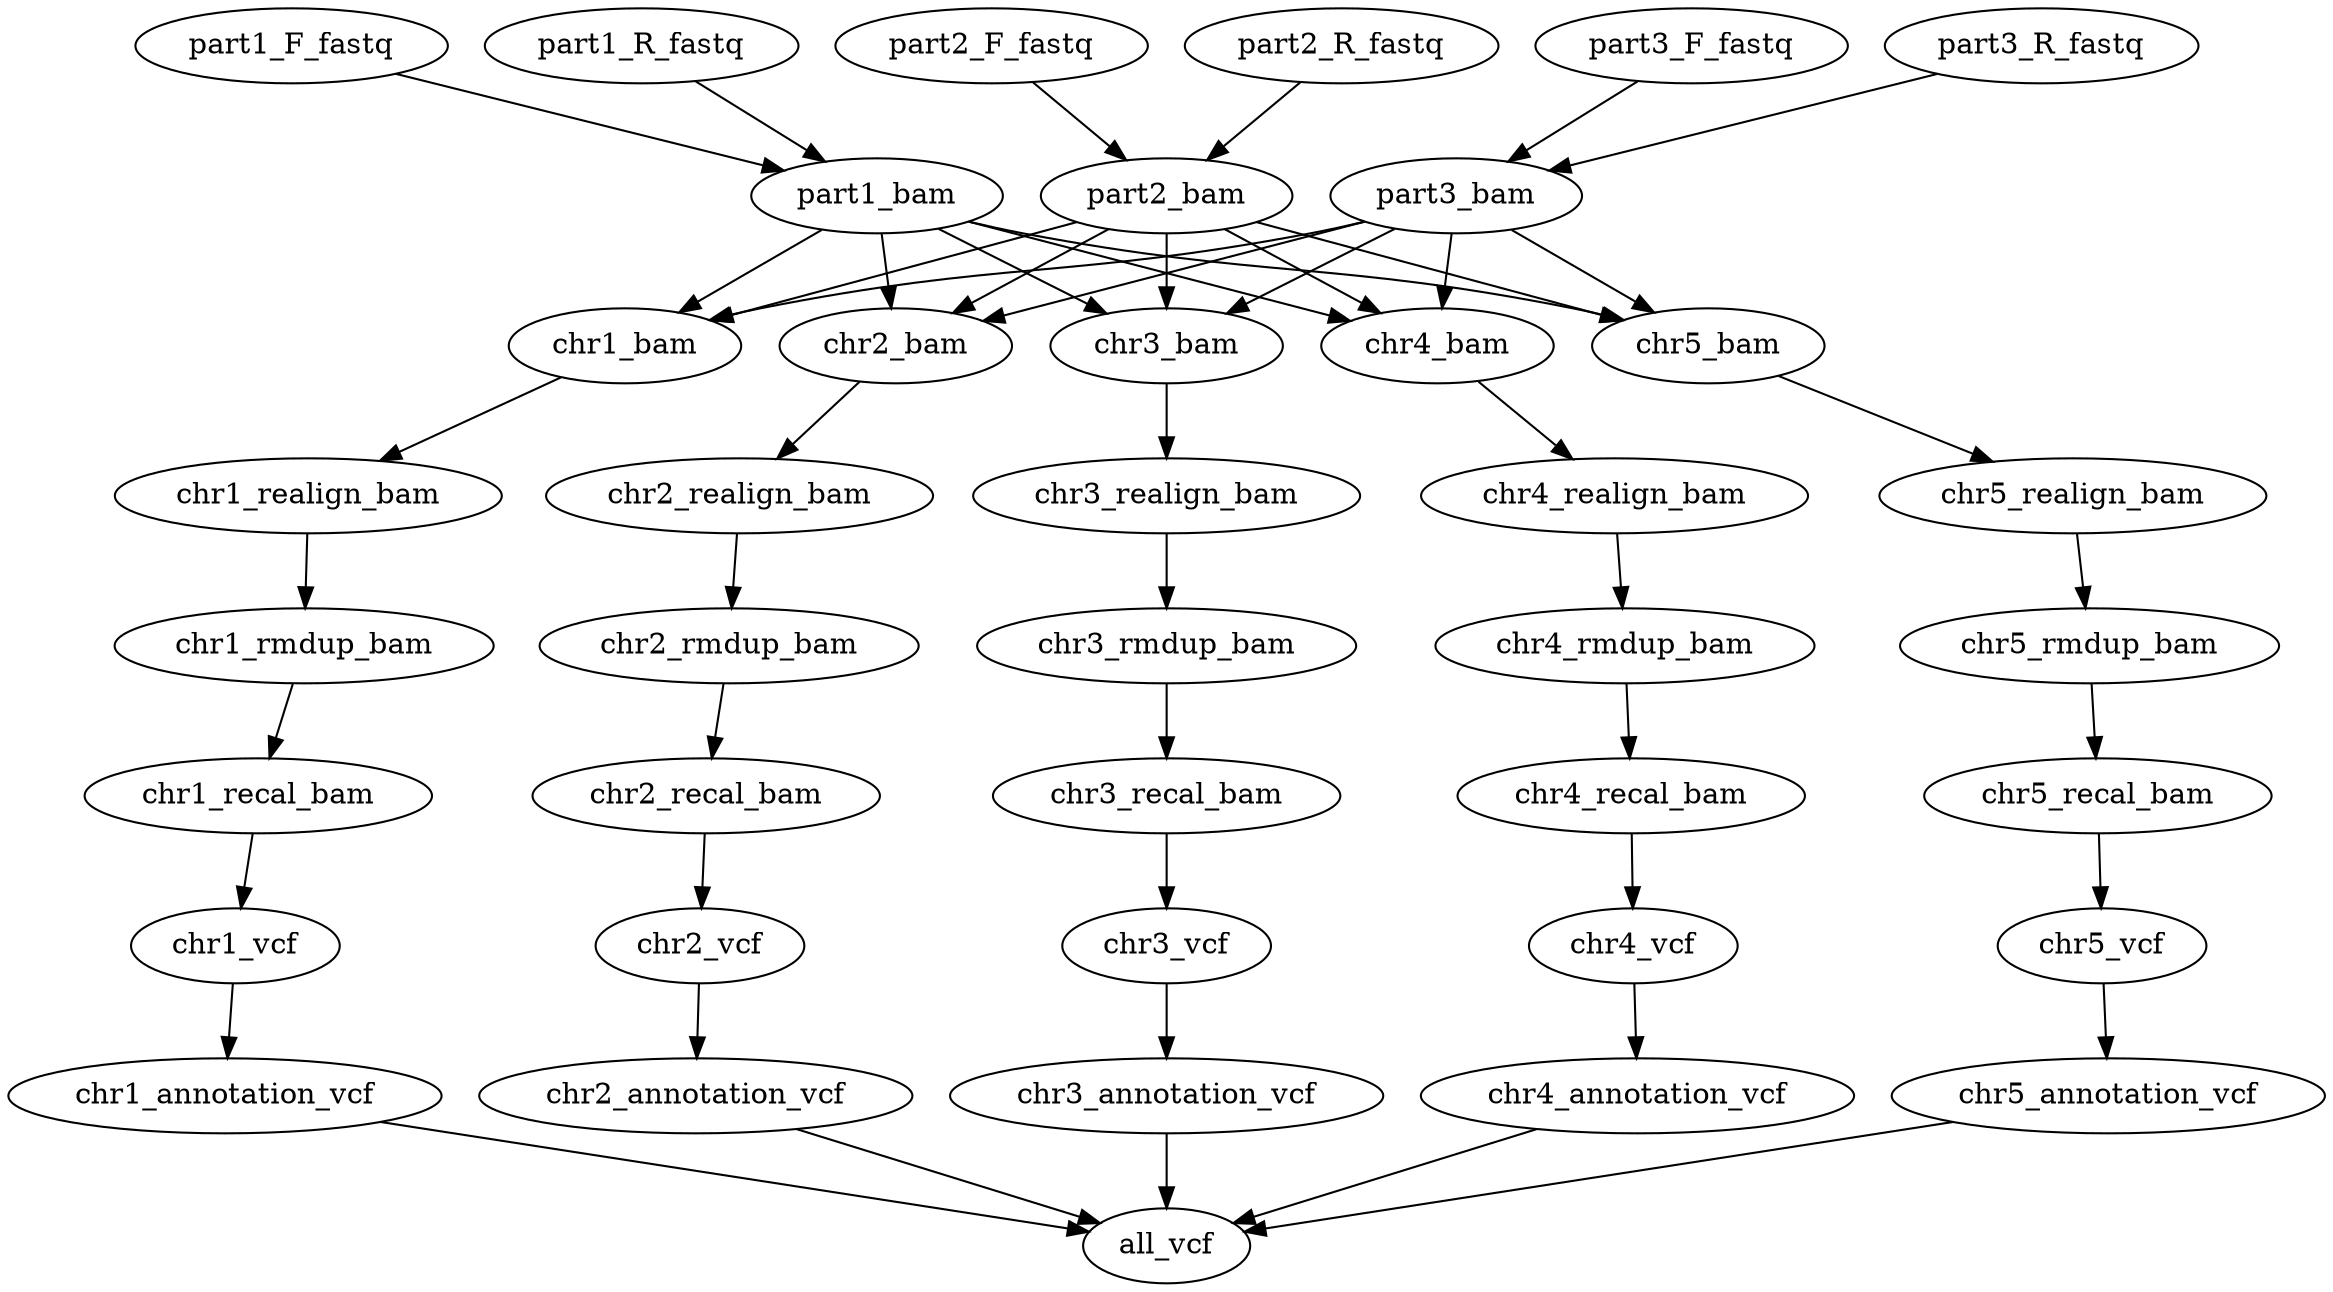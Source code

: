 digraph G{

part1_F_fastq -> part1_bam;
part1_R_fastq -> part1_bam;
part2_F_fastq -> part2_bam;
part2_R_fastq -> part2_bam;
part3_F_fastq -> part3_bam;
part3_R_fastq -> part3_bam;


part1_bam -> chr1_bam ; 
part1_bam -> chr2_bam ; 
part1_bam -> chr3_bam ; 
part1_bam -> chr4_bam ; 
part1_bam -> chr5_bam ; 

part2_bam -> chr1_bam ; 
part2_bam -> chr2_bam ; 
part2_bam -> chr3_bam ; 
part2_bam -> chr4_bam ; 
part2_bam -> chr5_bam ; 

part3_bam -> chr1_bam ; 
part3_bam -> chr2_bam ; 
part3_bam -> chr3_bam ; 
part3_bam -> chr4_bam ; 
part3_bam -> chr5_bam ; 



chr1_bam -> chr1_realign_bam ->  chr1_rmdup_bam -> chr1_recal_bam -> chr1_vcf -> chr1_annotation_vcf;
chr2_bam -> chr2_realign_bam ->  chr2_rmdup_bam -> chr2_recal_bam -> chr2_vcf -> chr2_annotation_vcf;
chr3_bam -> chr3_realign_bam ->  chr3_rmdup_bam -> chr3_recal_bam -> chr3_vcf -> chr3_annotation_vcf;
chr4_bam -> chr4_realign_bam ->  chr4_rmdup_bam -> chr4_recal_bam -> chr4_vcf -> chr4_annotation_vcf;
chr5_bam -> chr5_realign_bam ->  chr5_rmdup_bam -> chr5_recal_bam -> chr5_vcf -> chr5_annotation_vcf;


chr1_annotation_vcf -> all_vcf ;
chr2_annotation_vcf -> all_vcf ;
chr3_annotation_vcf -> all_vcf ;
chr4_annotation_vcf -> all_vcf ;
chr5_annotation_vcf -> all_vcf ;

}

